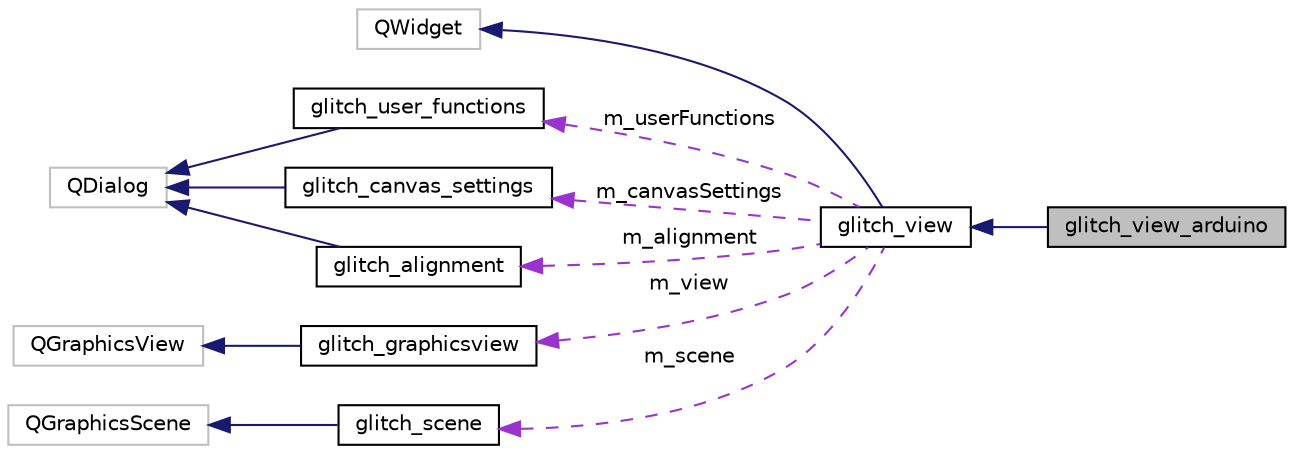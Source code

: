 digraph "glitch_view_arduino"
{
 // LATEX_PDF_SIZE
  edge [fontname="Helvetica",fontsize="10",labelfontname="Helvetica",labelfontsize="10"];
  node [fontname="Helvetica",fontsize="10",shape=record];
  rankdir="LR";
  Node1 [label="glitch_view_arduino",height=0.2,width=0.4,color="black", fillcolor="grey75", style="filled", fontcolor="black",tooltip=" "];
  Node2 -> Node1 [dir="back",color="midnightblue",fontsize="10",style="solid",fontname="Helvetica"];
  Node2 [label="glitch_view",height=0.2,width=0.4,color="black", fillcolor="white", style="filled",URL="$classglitch__view.html",tooltip=" "];
  Node3 -> Node2 [dir="back",color="midnightblue",fontsize="10",style="solid",fontname="Helvetica"];
  Node3 [label="QWidget",height=0.2,width=0.4,color="grey75", fillcolor="white", style="filled",tooltip=" "];
  Node4 -> Node2 [dir="back",color="darkorchid3",fontsize="10",style="dashed",label=" m_userFunctions" ,fontname="Helvetica"];
  Node4 [label="glitch_user_functions",height=0.2,width=0.4,color="black", fillcolor="white", style="filled",URL="$classglitch__user__functions.html",tooltip=" "];
  Node5 -> Node4 [dir="back",color="midnightblue",fontsize="10",style="solid",fontname="Helvetica"];
  Node5 [label="QDialog",height=0.2,width=0.4,color="grey75", fillcolor="white", style="filled",tooltip=" "];
  Node6 -> Node2 [dir="back",color="darkorchid3",fontsize="10",style="dashed",label=" m_canvasSettings" ,fontname="Helvetica"];
  Node6 [label="glitch_canvas_settings",height=0.2,width=0.4,color="black", fillcolor="white", style="filled",URL="$classglitch__canvas__settings.html",tooltip=" "];
  Node5 -> Node6 [dir="back",color="midnightblue",fontsize="10",style="solid",fontname="Helvetica"];
  Node7 -> Node2 [dir="back",color="darkorchid3",fontsize="10",style="dashed",label=" m_view" ,fontname="Helvetica"];
  Node7 [label="glitch_graphicsview",height=0.2,width=0.4,color="black", fillcolor="white", style="filled",URL="$classglitch__graphicsview.html",tooltip=" "];
  Node8 -> Node7 [dir="back",color="midnightblue",fontsize="10",style="solid",fontname="Helvetica"];
  Node8 [label="QGraphicsView",height=0.2,width=0.4,color="grey75", fillcolor="white", style="filled",tooltip=" "];
  Node9 -> Node2 [dir="back",color="darkorchid3",fontsize="10",style="dashed",label=" m_alignment" ,fontname="Helvetica"];
  Node9 [label="glitch_alignment",height=0.2,width=0.4,color="black", fillcolor="white", style="filled",URL="$classglitch__alignment.html",tooltip=" "];
  Node5 -> Node9 [dir="back",color="midnightblue",fontsize="10",style="solid",fontname="Helvetica"];
  Node10 -> Node2 [dir="back",color="darkorchid3",fontsize="10",style="dashed",label=" m_scene" ,fontname="Helvetica"];
  Node10 [label="glitch_scene",height=0.2,width=0.4,color="black", fillcolor="white", style="filled",URL="$classglitch__scene.html",tooltip=" "];
  Node11 -> Node10 [dir="back",color="midnightblue",fontsize="10",style="solid",fontname="Helvetica"];
  Node11 [label="QGraphicsScene",height=0.2,width=0.4,color="grey75", fillcolor="white", style="filled",tooltip=" "];
}
